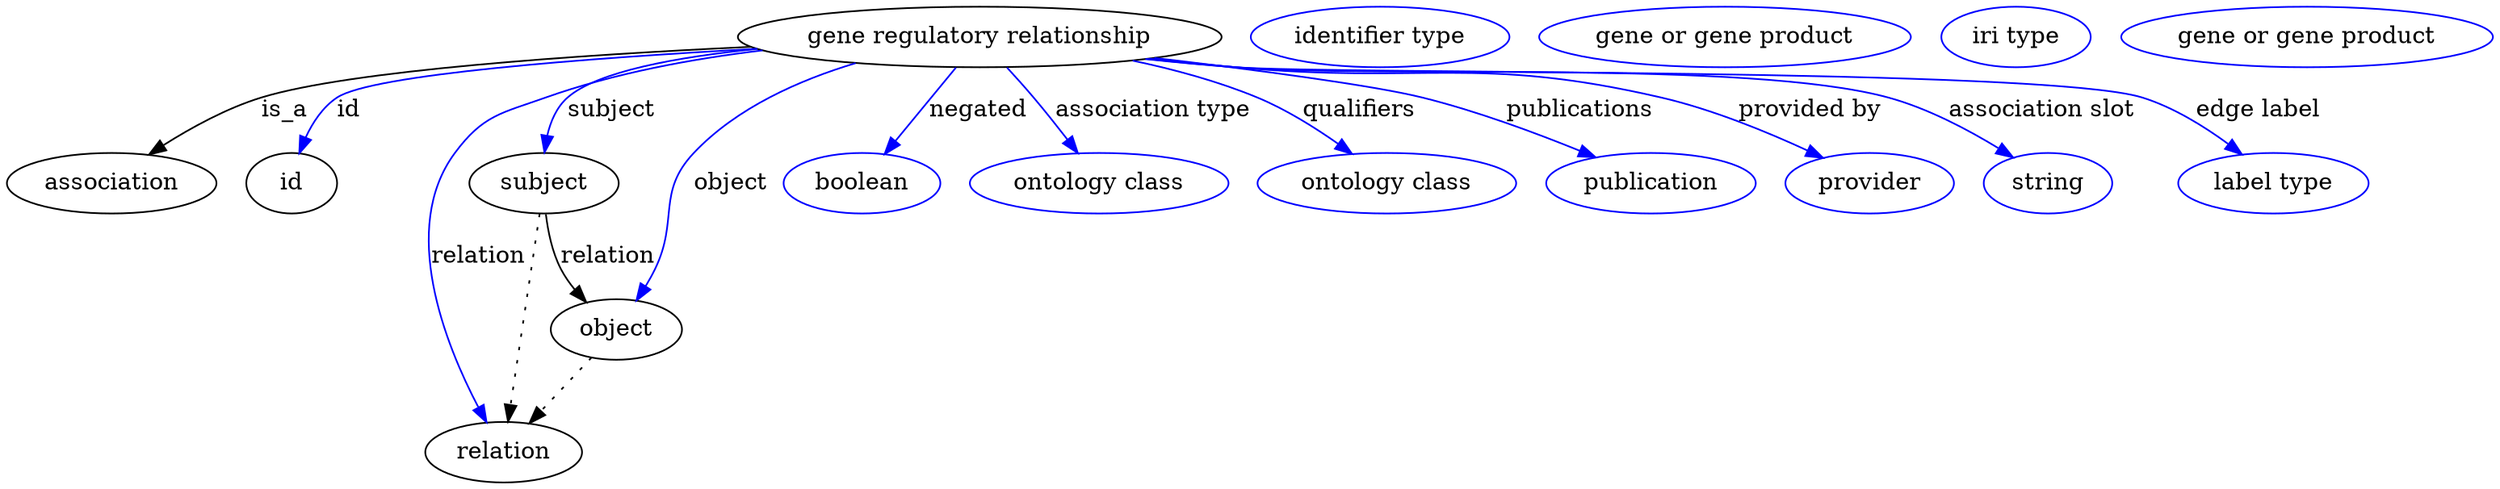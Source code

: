 digraph {
	graph [bb="0,0,1204.9,281"];
	node [label="\N"];
	"gene regulatory relationship"	 [height=0.5,
		label="gene regulatory relationship",
		pos="495.4,263",
		width=3.0365];
	association	 [height=0.5,
		pos="49.402,177",
		width=1.3723];
	"gene regulatory relationship" -> association	 [label=is_a,
		lp="145.68,220",
		pos="e,71.049,193.43 390.93,257.62 301.47,252.09 180,242.14 133.85,227 114.63,220.7 95.08,209.49 79.635,199.28"];
	id	 [height=0.5,
		pos="143.4,177",
		width=0.75];
	"gene regulatory relationship" -> id	 [color=blue,
		label=id,
		lp="179.85,220",
		pos="e,149.4,194.76 394.03,256.17 306.73,249.55 191.92,238.8 173.51,227 164.99,221.54 158.54,212.73 153.83,204.01",
		style=solid];
	subject	 [height=0.5,
		pos="276.4,177",
		width=0.97656];
	"gene regulatory relationship" -> subject	 [color=blue,
		label=subject,
		lp="314.23,220",
		pos="e,278.18,195.29 397.51,254.88 354.35,249.45 309.8,240.71 293.75,227 287.19,221.4 283.11,213.19 280.57,205.03",
		style=solid];
	relation	 [height=0.5,
		pos="256.4,18",
		width=1.031];
	"gene regulatory relationship" -> relation	 [color=blue,
		label=relation,
		lp="240.78,134",
		pos="e,247,35.476 396.46,255.28 359.14,250.1 316.91,241.45 280.4,227 256.56,217.56 246.28,216.56 232.4,195 202.59,148.68 225.71,81.424 \
242.65,44.586",
		style=solid];
	object	 [height=0.5,
		pos="316.4,91",
		width=0.88096];
	"gene regulatory relationship" -> object	 [color=blue,
		label=object,
		lp="373.51,177",
		pos="e,325.12,108.39 440.08,247.41 411.53,236.81 378.18,220.08 356.19,195 335.18,171.03 345.29,156.57 333.4,127 332.16,123.92 330.79,\
120.73 329.38,117.58",
		style=solid];
	negated	 [color=blue,
		height=0.5,
		label=boolean,
		pos="437.4,177",
		width=1.0584];
	"gene regulatory relationship" -> negated	 [color=blue,
		label=negated,
		lp="492.17,220",
		pos="e,449.09,194.33 483.1,244.76 474.86,232.55 463.9,216.29 454.77,202.76",
		style=solid];
	"association type"	 [color=blue,
		height=0.5,
		label="ontology class",
		pos="554.4,177",
		width=1.6931];
	"gene regulatory relationship" -> "association type"	 [color=blue,
		label="association type",
		lp="574.31,220",
		pos="e,542.11,194.92 507.91,244.76 516.18,232.71 527.15,216.72 536.36,203.3",
		style=solid];
	qualifiers	 [color=blue,
		height=0.5,
		label="ontology class",
		pos="694.4,177",
		width=1.6931];
	"gene regulatory relationship" -> qualifiers	 [color=blue,
		label=qualifiers,
		lp="672.45,220",
		pos="e,674.13,194.09 562.41,248.75 582.53,243.26 604.33,236.07 623.4,227 638.34,219.9 653.51,209.7 665.97,200.37",
		style=solid];
	publications	 [color=blue,
		height=0.5,
		label=publication,
		pos="823.4,177",
		width=1.3859];
	"gene regulatory relationship" -> publications	 [color=blue,
		label=publications,
		lp="777.62,220",
		pos="e,793.23,191.65 576.17,250.81 623.73,243.28 679.02,233.78 702.4,227 730.42,218.88 760.75,206.34 784.03,195.85",
		style=solid];
	"provided by"	 [color=blue,
		height=0.5,
		label=provider,
		pos="931.4,177",
		width=1.1129];
	"gene regulatory relationship" -> "provided by"	 [color=blue,
		label="provided by",
		lp="889.03,220",
		pos="e,905.52,191 574.04,250.41 587.49,248.46 601.33,246.57 614.4,245 703.45,234.29 728.46,249.03 815.4,227 843.68,219.84 873.88,206.62 \
896.38,195.57",
		style=solid];
	"association slot"	 [color=blue,
		height=0.5,
		label=string,
		pos="1019.4,177",
		width=0.8403];
	"gene regulatory relationship" -> "association slot"	 [color=blue,
		label="association slot",
		lp="1004.4,220",
		pos="e,999.81,190.83 572.72,250.24 586.57,248.26 600.89,246.41 614.4,245 683.48,237.8 859.57,245.89 926.4,227 949.54,220.46 973.37,207.5 \
991.12,196.41",
		style=solid];
	"edge label"	 [color=blue,
		height=0.5,
		label="label type",
		pos="1128.4,177",
		width=1.2425];
	"gene regulatory relationship" -> "edge label"	 [color=blue,
		label="edge label",
		lp="1109,220",
		pos="e,1109.3,193.58 572.07,250.15 586.12,248.15 600.67,246.32 614.4,245 711.15,235.72 958.8,256.51 1051.4,227 1069.4,221.27 1087.2,210.14 \
1101.2,199.83",
		style=solid];
	association_id	 [color=blue,
		height=0.5,
		label="identifier type",
		pos="682.4,263",
		width=1.652];
	subject -> relation	 [pos="e,258.67,36.027 274.11,158.76 270.64,131.21 264.04,78.735 259.95,46.223",
		style=dotted];
	subject -> object	 [label=relation,
		lp="312.78,134",
		pos="e,302.82,107.46 279.98,158.87 282.29,149.13 285.78,137.08 290.64,127 292.43,123.29 294.6,119.56 296.91,115.97"];
	"gene regulatory relationship_subject"	 [color=blue,
		height=0.5,
		label="gene or gene product",
		pos="844.4,263",
		width=2.3474];
	"gene regulatory relationship_relation"	 [color=blue,
		height=0.5,
		label="iri type",
		pos="982.4,263",
		width=0.9834];
	object -> relation	 [pos="e,270.17,34.752 302.79,74.435 295.09,65.075 285.33,53.191 276.74,42.745",
		style=dotted];
	"gene regulatory relationship_object"	 [color=blue,
		height=0.5,
		label="gene or gene product",
		pos="1120.4,263",
		width=2.3474];
}

